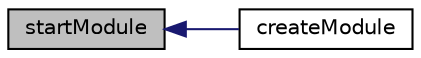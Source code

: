 digraph "startModule"
{
  edge [fontname="Helvetica",fontsize="10",labelfontname="Helvetica",labelfontsize="10"];
  node [fontname="Helvetica",fontsize="10",shape=record];
  rankdir="LR";
  Node10 [label="startModule",height=0.2,width=0.4,color="black", fillcolor="grey75", style="filled", fontcolor="black"];
  Node10 -> Node11 [dir="back",color="midnightblue",fontsize="10",style="solid",fontname="Helvetica"];
  Node11 [label="createModule",height=0.2,width=0.4,color="black", fillcolor="white", style="filled",URL="$control_2main_8cpp.html#a6059f57a032f9c1dd8e38aaf2346510f"];
}
